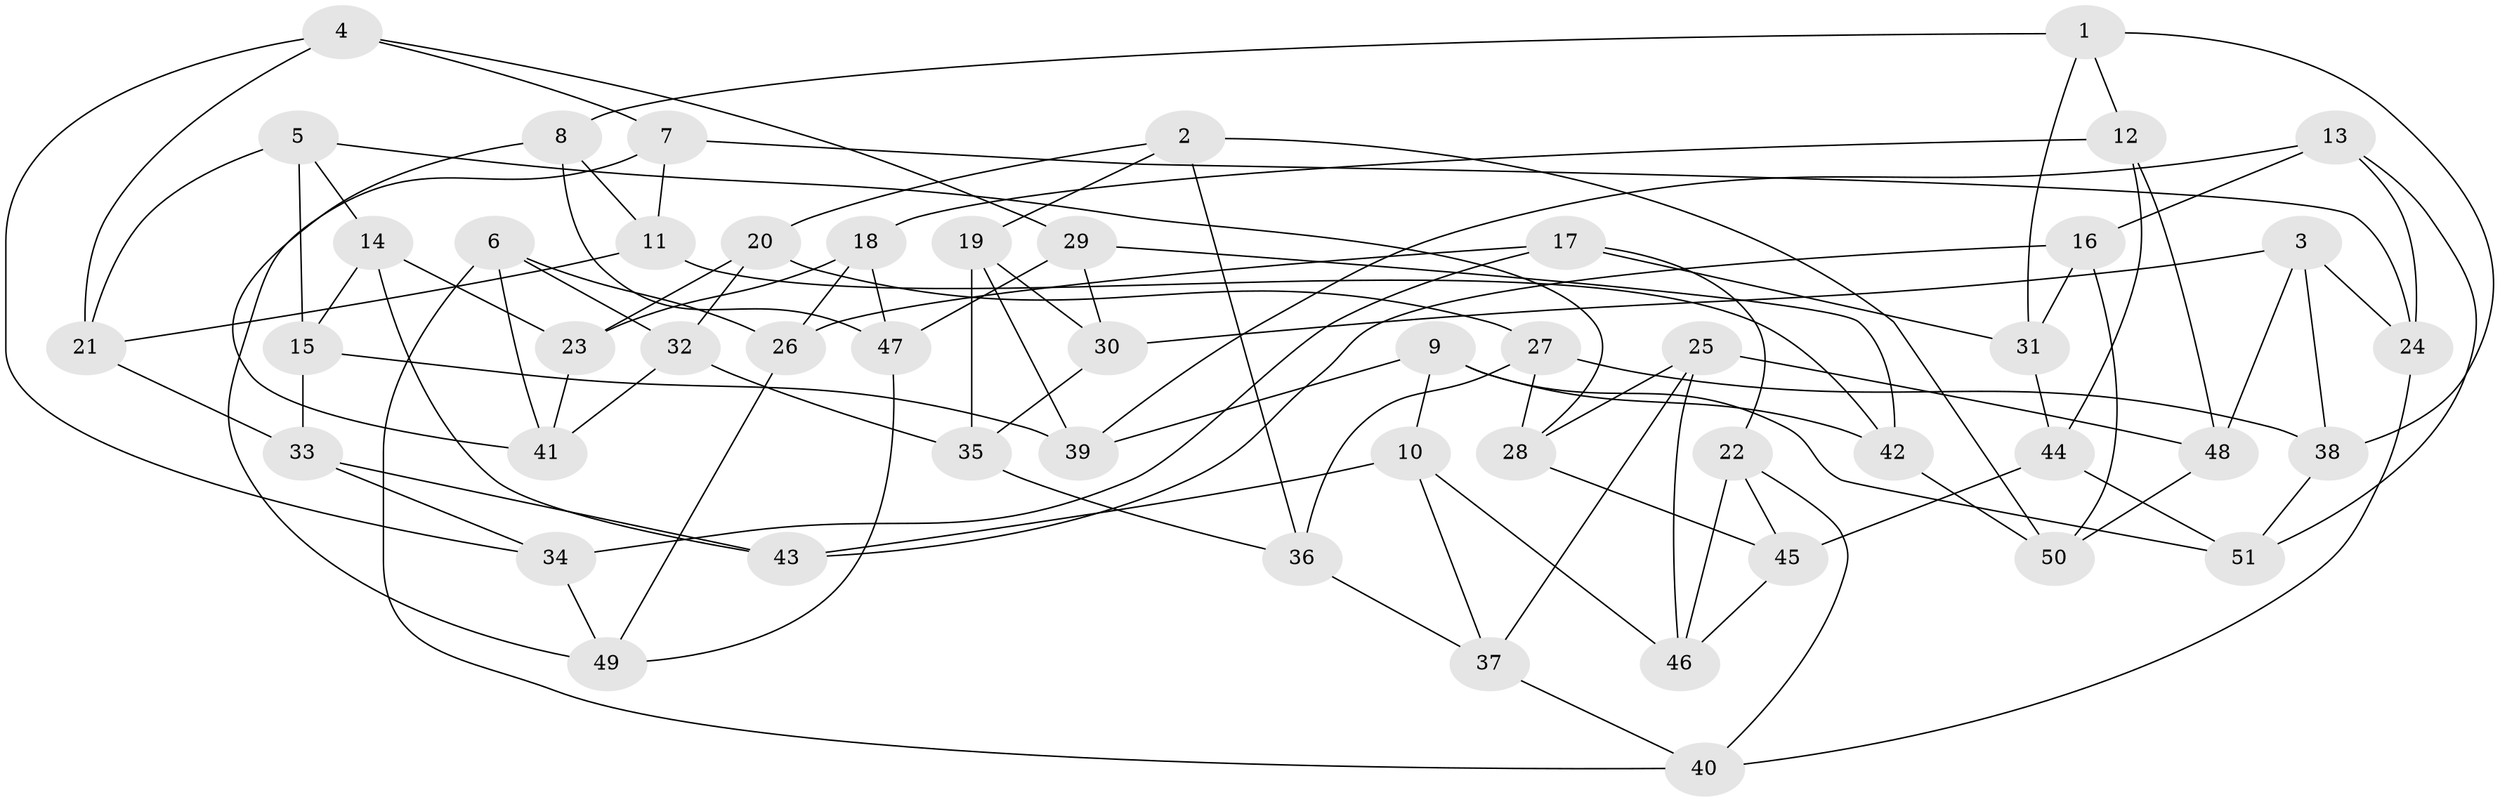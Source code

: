 // coarse degree distribution, {6: 0.6, 5: 0.1, 3: 0.03333333333333333, 4: 0.26666666666666666}
// Generated by graph-tools (version 1.1) at 2025/42/03/06/25 10:42:24]
// undirected, 51 vertices, 102 edges
graph export_dot {
graph [start="1"]
  node [color=gray90,style=filled];
  1;
  2;
  3;
  4;
  5;
  6;
  7;
  8;
  9;
  10;
  11;
  12;
  13;
  14;
  15;
  16;
  17;
  18;
  19;
  20;
  21;
  22;
  23;
  24;
  25;
  26;
  27;
  28;
  29;
  30;
  31;
  32;
  33;
  34;
  35;
  36;
  37;
  38;
  39;
  40;
  41;
  42;
  43;
  44;
  45;
  46;
  47;
  48;
  49;
  50;
  51;
  1 -- 38;
  1 -- 8;
  1 -- 31;
  1 -- 12;
  2 -- 19;
  2 -- 36;
  2 -- 20;
  2 -- 50;
  3 -- 24;
  3 -- 48;
  3 -- 38;
  3 -- 30;
  4 -- 34;
  4 -- 21;
  4 -- 7;
  4 -- 29;
  5 -- 14;
  5 -- 28;
  5 -- 15;
  5 -- 21;
  6 -- 32;
  6 -- 40;
  6 -- 41;
  6 -- 26;
  7 -- 11;
  7 -- 49;
  7 -- 24;
  8 -- 41;
  8 -- 11;
  8 -- 47;
  9 -- 42;
  9 -- 10;
  9 -- 39;
  9 -- 51;
  10 -- 37;
  10 -- 46;
  10 -- 43;
  11 -- 21;
  11 -- 42;
  12 -- 48;
  12 -- 44;
  12 -- 18;
  13 -- 39;
  13 -- 51;
  13 -- 16;
  13 -- 24;
  14 -- 15;
  14 -- 23;
  14 -- 43;
  15 -- 39;
  15 -- 33;
  16 -- 31;
  16 -- 50;
  16 -- 43;
  17 -- 31;
  17 -- 34;
  17 -- 22;
  17 -- 26;
  18 -- 23;
  18 -- 26;
  18 -- 47;
  19 -- 39;
  19 -- 30;
  19 -- 35;
  20 -- 32;
  20 -- 27;
  20 -- 23;
  21 -- 33;
  22 -- 46;
  22 -- 40;
  22 -- 45;
  23 -- 41;
  24 -- 40;
  25 -- 37;
  25 -- 48;
  25 -- 46;
  25 -- 28;
  26 -- 49;
  27 -- 28;
  27 -- 36;
  27 -- 38;
  28 -- 45;
  29 -- 47;
  29 -- 30;
  29 -- 42;
  30 -- 35;
  31 -- 44;
  32 -- 41;
  32 -- 35;
  33 -- 43;
  33 -- 34;
  34 -- 49;
  35 -- 36;
  36 -- 37;
  37 -- 40;
  38 -- 51;
  42 -- 50;
  44 -- 45;
  44 -- 51;
  45 -- 46;
  47 -- 49;
  48 -- 50;
}
